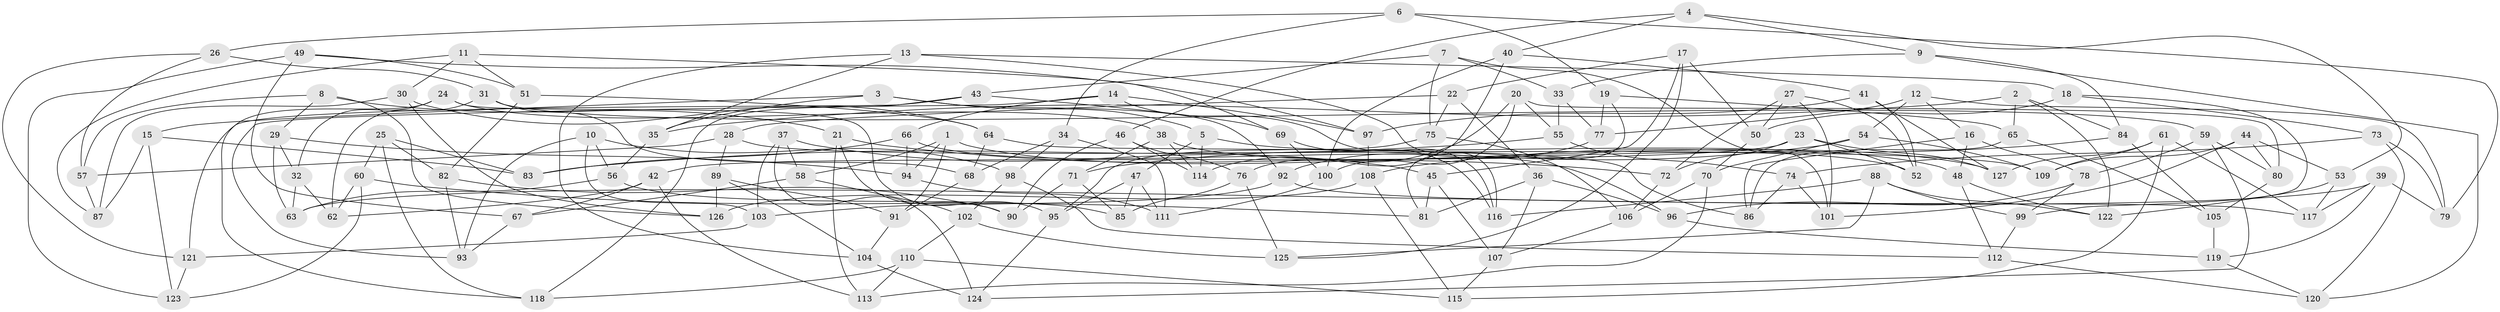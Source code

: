 // coarse degree distribution, {4: 0.8539325842696629, 9: 0.02247191011235955, 12: 0.02247191011235955, 10: 0.033707865168539325, 11: 0.033707865168539325, 3: 0.033707865168539325}
// Generated by graph-tools (version 1.1) at 2025/53/03/04/25 22:53:56]
// undirected, 127 vertices, 254 edges
graph export_dot {
  node [color=gray90,style=filled];
  1;
  2;
  3;
  4;
  5;
  6;
  7;
  8;
  9;
  10;
  11;
  12;
  13;
  14;
  15;
  16;
  17;
  18;
  19;
  20;
  21;
  22;
  23;
  24;
  25;
  26;
  27;
  28;
  29;
  30;
  31;
  32;
  33;
  34;
  35;
  36;
  37;
  38;
  39;
  40;
  41;
  42;
  43;
  44;
  45;
  46;
  47;
  48;
  49;
  50;
  51;
  52;
  53;
  54;
  55;
  56;
  57;
  58;
  59;
  60;
  61;
  62;
  63;
  64;
  65;
  66;
  67;
  68;
  69;
  70;
  71;
  72;
  73;
  74;
  75;
  76;
  77;
  78;
  79;
  80;
  81;
  82;
  83;
  84;
  85;
  86;
  87;
  88;
  89;
  90;
  91;
  92;
  93;
  94;
  95;
  96;
  97;
  98;
  99;
  100;
  101;
  102;
  103;
  104;
  105;
  106;
  107;
  108;
  109;
  110;
  111;
  112;
  113;
  114;
  115;
  116;
  117;
  118;
  119;
  120;
  121;
  122;
  123;
  124;
  125;
  126;
  127;
  1 -- 58;
  1 -- 94;
  1 -- 127;
  1 -- 91;
  2 -- 84;
  2 -- 35;
  2 -- 65;
  2 -- 122;
  3 -- 35;
  3 -- 15;
  3 -- 5;
  3 -- 92;
  4 -- 40;
  4 -- 53;
  4 -- 46;
  4 -- 9;
  5 -- 114;
  5 -- 47;
  5 -- 48;
  6 -- 19;
  6 -- 34;
  6 -- 26;
  6 -- 79;
  7 -- 101;
  7 -- 33;
  7 -- 43;
  7 -- 75;
  8 -- 57;
  8 -- 126;
  8 -- 21;
  8 -- 29;
  9 -- 84;
  9 -- 33;
  9 -- 120;
  10 -- 103;
  10 -- 98;
  10 -- 93;
  10 -- 56;
  11 -- 30;
  11 -- 87;
  11 -- 69;
  11 -- 51;
  12 -- 77;
  12 -- 54;
  12 -- 16;
  12 -- 79;
  13 -- 35;
  13 -- 18;
  13 -- 116;
  13 -- 104;
  14 -- 97;
  14 -- 66;
  14 -- 116;
  14 -- 93;
  15 -- 123;
  15 -- 83;
  15 -- 87;
  16 -- 86;
  16 -- 78;
  16 -- 48;
  17 -- 125;
  17 -- 45;
  17 -- 50;
  17 -- 22;
  18 -- 50;
  18 -- 99;
  18 -- 73;
  19 -- 77;
  19 -- 81;
  19 -- 65;
  20 -- 100;
  20 -- 114;
  20 -- 80;
  20 -- 55;
  21 -- 90;
  21 -- 113;
  21 -- 72;
  22 -- 28;
  22 -- 36;
  22 -- 75;
  23 -- 52;
  23 -- 127;
  23 -- 42;
  23 -- 72;
  24 -- 38;
  24 -- 118;
  24 -- 95;
  24 -- 32;
  25 -- 82;
  25 -- 60;
  25 -- 83;
  25 -- 118;
  26 -- 57;
  26 -- 31;
  26 -- 121;
  27 -- 101;
  27 -- 52;
  27 -- 50;
  27 -- 72;
  28 -- 109;
  28 -- 57;
  28 -- 89;
  29 -- 94;
  29 -- 63;
  29 -- 32;
  30 -- 64;
  30 -- 126;
  30 -- 87;
  31 -- 62;
  31 -- 59;
  31 -- 68;
  32 -- 62;
  32 -- 63;
  33 -- 77;
  33 -- 55;
  34 -- 68;
  34 -- 111;
  34 -- 98;
  35 -- 56;
  36 -- 107;
  36 -- 81;
  36 -- 96;
  37 -- 103;
  37 -- 45;
  37 -- 124;
  37 -- 58;
  38 -- 114;
  38 -- 52;
  38 -- 71;
  39 -- 63;
  39 -- 119;
  39 -- 79;
  39 -- 117;
  40 -- 41;
  40 -- 100;
  40 -- 76;
  41 -- 52;
  41 -- 97;
  41 -- 127;
  42 -- 67;
  42 -- 62;
  42 -- 113;
  43 -- 118;
  43 -- 121;
  43 -- 69;
  44 -- 101;
  44 -- 109;
  44 -- 53;
  44 -- 80;
  45 -- 81;
  45 -- 107;
  46 -- 90;
  46 -- 76;
  46 -- 114;
  47 -- 95;
  47 -- 111;
  47 -- 85;
  48 -- 112;
  48 -- 122;
  49 -- 67;
  49 -- 123;
  49 -- 97;
  49 -- 51;
  50 -- 70;
  51 -- 64;
  51 -- 82;
  53 -- 117;
  53 -- 122;
  54 -- 109;
  54 -- 71;
  54 -- 70;
  55 -- 74;
  55 -- 83;
  56 -- 63;
  56 -- 85;
  57 -- 87;
  58 -- 67;
  58 -- 102;
  59 -- 78;
  59 -- 124;
  59 -- 80;
  60 -- 62;
  60 -- 123;
  60 -- 81;
  61 -- 115;
  61 -- 109;
  61 -- 117;
  61 -- 127;
  64 -- 68;
  64 -- 86;
  65 -- 105;
  65 -- 86;
  66 -- 94;
  66 -- 96;
  66 -- 83;
  67 -- 93;
  68 -- 91;
  69 -- 116;
  69 -- 100;
  70 -- 106;
  70 -- 113;
  71 -- 90;
  71 -- 85;
  72 -- 106;
  73 -- 79;
  73 -- 74;
  73 -- 120;
  74 -- 101;
  74 -- 86;
  75 -- 95;
  75 -- 106;
  76 -- 85;
  76 -- 125;
  77 -- 92;
  78 -- 96;
  78 -- 99;
  80 -- 105;
  82 -- 90;
  82 -- 93;
  84 -- 108;
  84 -- 105;
  88 -- 125;
  88 -- 99;
  88 -- 116;
  88 -- 122;
  89 -- 104;
  89 -- 126;
  89 -- 91;
  91 -- 104;
  92 -- 117;
  92 -- 103;
  94 -- 111;
  95 -- 124;
  96 -- 119;
  97 -- 108;
  98 -- 112;
  98 -- 102;
  99 -- 112;
  100 -- 111;
  102 -- 125;
  102 -- 110;
  103 -- 121;
  104 -- 124;
  105 -- 119;
  106 -- 107;
  107 -- 115;
  108 -- 126;
  108 -- 115;
  110 -- 113;
  110 -- 118;
  110 -- 115;
  112 -- 120;
  119 -- 120;
  121 -- 123;
}
